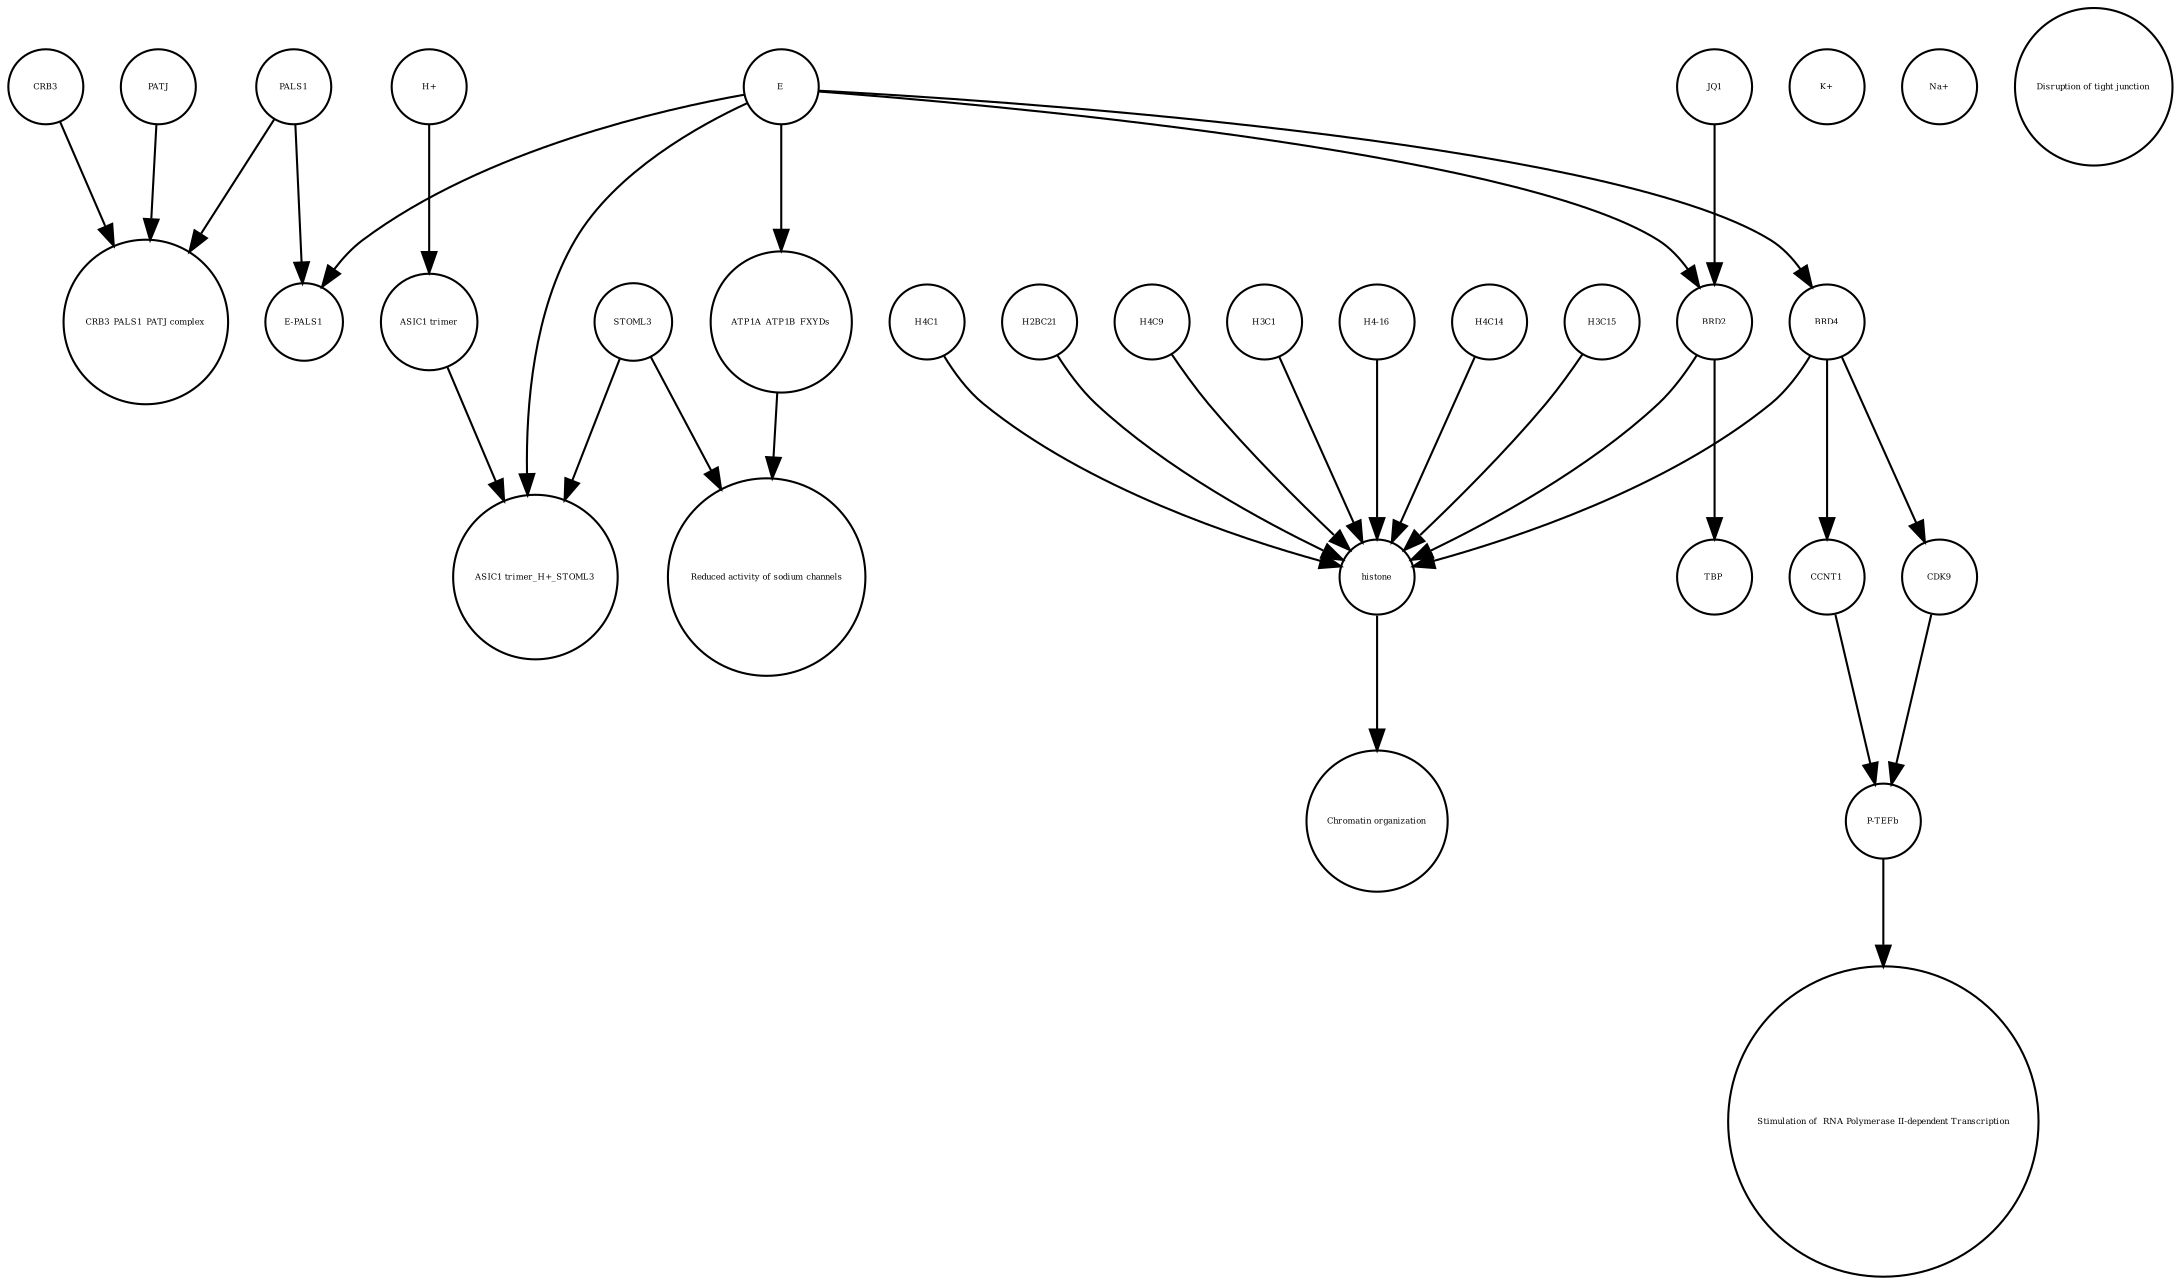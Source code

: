 strict digraph  {
CRB3 [annotation="", bipartite=0, cls=macromolecule, fontsize=4, label=CRB3, shape=circle];
H4C1 [annotation="", bipartite=0, cls=macromolecule, fontsize=4, label=H4C1, shape=circle];
H2BC21 [annotation="", bipartite=0, cls=macromolecule, fontsize=4, label=H2BC21, shape=circle];
histone [annotation="", bipartite=0, cls=complex, fontsize=4, label=histone, shape=circle];
H4C9 [annotation="", bipartite=0, cls=macromolecule, fontsize=4, label=H4C9, shape=circle];
"ASIC1 trimer_H+_STOML3" [annotation="", bipartite=0, cls=complex, fontsize=4, label="ASIC1 trimer_H+_STOML3", shape=circle];
PATJ [annotation="", bipartite=0, cls=macromolecule, fontsize=4, label=PATJ, shape=circle];
CCNT1 [annotation="", bipartite=0, cls=macromolecule, fontsize=4, label=CCNT1, shape=circle];
BRD4 [annotation="", bipartite=0, cls=macromolecule, fontsize=4, label=BRD4, shape=circle];
H3C1 [annotation="", bipartite=0, cls=macromolecule, fontsize=4, label=H3C1, shape=circle];
" Stimulation of  RNA Polymerase II-dependent Transcription " [annotation="", bipartite=0, cls=phenotype, fontsize=4, label=" Stimulation of  RNA Polymerase II-dependent Transcription ", shape=circle];
ATP1A_ATP1B_FXYDs [annotation="", bipartite=0, cls=complex, fontsize=4, label=ATP1A_ATP1B_FXYDs, shape=circle];
STOML3 [annotation="", bipartite=0, cls=macromolecule, fontsize=4, label=STOML3, shape=circle];
"CRB3_PALS1_PATJ complex" [annotation="", bipartite=0, cls=complex, fontsize=4, label="CRB3_PALS1_PATJ complex", shape=circle];
JQ1 [annotation="", bipartite=0, cls=macromolecule, fontsize=4, label=JQ1, shape=circle];
"Reduced activity of sodium channels" [annotation="", bipartite=0, cls=phenotype, fontsize=4, label="Reduced activity of sodium channels", shape=circle];
"H4-16" [annotation="", bipartite=0, cls=macromolecule, fontsize=4, label="H4-16", shape=circle];
"ASIC1 trimer" [annotation="", bipartite=0, cls=macromolecule, fontsize=4, label="ASIC1 trimer", shape=circle];
TBP [annotation="", bipartite=0, cls=macromolecule, fontsize=4, label=TBP, shape=circle];
"K+" [annotation="", bipartite=0, cls="simple chemical", fontsize=4, label="K+", shape=circle];
"Chromatin organization" [annotation="", bipartite=0, cls=phenotype, fontsize=4, label="Chromatin organization", shape=circle];
"H+" [annotation="", bipartite=0, cls="simple chemical", fontsize=4, label="H+", shape=circle];
BRD2 [annotation="", bipartite=0, cls=macromolecule, fontsize=4, label=BRD2, shape=circle];
"P-TEFb" [annotation="", bipartite=0, cls=complex, fontsize=4, label="P-TEFb", shape=circle];
H4C14 [annotation="", bipartite=0, cls=macromolecule, fontsize=4, label=H4C14, shape=circle];
"Na+" [annotation="", bipartite=0, cls="simple chemical", fontsize=4, label="Na+", shape=circle];
E [annotation=urn_miriam_ncbiprotein_BCD58755, bipartite=0, cls=macromolecule, fontsize=4, label=E, shape=circle];
CDK9 [annotation="", bipartite=0, cls=macromolecule, fontsize=4, label=CDK9, shape=circle];
"Disruption of tight junction" [annotation="", bipartite=0, cls=phenotype, fontsize=4, label="Disruption of tight junction", shape=circle];
PALS1 [annotation="", bipartite=0, cls=macromolecule, fontsize=4, label=PALS1, shape=circle];
H3C15 [annotation="", bipartite=0, cls=macromolecule, fontsize=4, label=H3C15, shape=circle];
"E-PALS1" [annotation="", bipartite=0, cls=complex, fontsize=4, label="E-PALS1", shape=circle];
CRB3 -> "CRB3_PALS1_PATJ complex"  [annotation="", interaction_type=production];
H4C1 -> histone  [annotation="", interaction_type=production];
H2BC21 -> histone  [annotation="", interaction_type=production];
histone -> "Chromatin organization"  [annotation="", interaction_type=production];
H4C9 -> histone  [annotation="", interaction_type=production];
PATJ -> "CRB3_PALS1_PATJ complex"  [annotation="", interaction_type=production];
CCNT1 -> "P-TEFb"  [annotation="", interaction_type=production];
BRD4 -> CCNT1  [annotation="urn_miriam_doi_10.1016%2Fj.molcel.2005.06.027", interaction_type=catalysis];
BRD4 -> histone  [annotation="urn_miriam_doi_10.1038%2Fnsmb.3228.|urn_miriam_doi_10.1016%2Fj.molcel.2008.01.018", interaction_type=catalysis];
BRD4 -> CDK9  [annotation="urn_miriam_doi_10.18632%2Foncotarget.18583|urn_miriam_doi_10.1016%2Fj.molcel.2005.06.027", interaction_type=catalysis];
H3C1 -> histone  [annotation="", interaction_type=production];
ATP1A_ATP1B_FXYDs -> "Reduced activity of sodium channels"  [annotation="", interaction_type=production];
STOML3 -> "Reduced activity of sodium channels"  [annotation="", interaction_type=production];
STOML3 -> "ASIC1 trimer_H+_STOML3"  [annotation="", interaction_type=production];
JQ1 -> BRD2  [annotation="urn_miriam_doi_10.1038%2Fs41586-020-2286-9|urn_miriam_doi_10.1080%2F15592294.2018.1469891", interaction_type=inhibition];
"H4-16" -> histone  [annotation="", interaction_type=production];
"ASIC1 trimer" -> "ASIC1 trimer_H+_STOML3"  [annotation="", interaction_type=production];
"H+" -> "ASIC1 trimer"  [annotation="", interaction_type=production];
BRD2 -> TBP  [annotation="urn_miriam_doi_10.1007%2Fs11010-006-9223-6", interaction_type=catalysis];
BRD2 -> histone  [annotation="urn_miriam_doi_10.1038%2Fnsmb.3228.|urn_miriam_doi_10.1016%2Fj.molcel.2008.01.018", interaction_type=catalysis];
"P-TEFb" -> " Stimulation of  RNA Polymerase II-dependent Transcription "  [annotation="", interaction_type=production];
H4C14 -> histone  [annotation="", interaction_type=production];
E -> "E-PALS1"  [annotation="", interaction_type=production];
E -> ATP1A_ATP1B_FXYDs  [annotation="urn_miriam_doi_10.1016%2Fj.virol.2011.03.029", interaction_type=inhibition];
E -> BRD2  [annotation="urn_miriam_doi_10.1038%2Fs41586-020-2286-9|urn_miriam_doi_10.1080%2F15592294.2018.1469891", interaction_type=inhibition];
E -> "ASIC1 trimer_H+_STOML3"  [annotation="urn_miriam_doi_10.1016%2Fj.virol.2011.03.029", interaction_type=inhibition];
E -> BRD4  [annotation="urn_miriam_doi_10.1038%2Fs41586-020-2286-9", interaction_type=inhibition];
CDK9 -> "P-TEFb"  [annotation="", interaction_type=production];
PALS1 -> "E-PALS1"  [annotation="", interaction_type=production];
PALS1 -> "CRB3_PALS1_PATJ complex"  [annotation="", interaction_type=production];
H3C15 -> histone  [annotation="", interaction_type=production];
}
